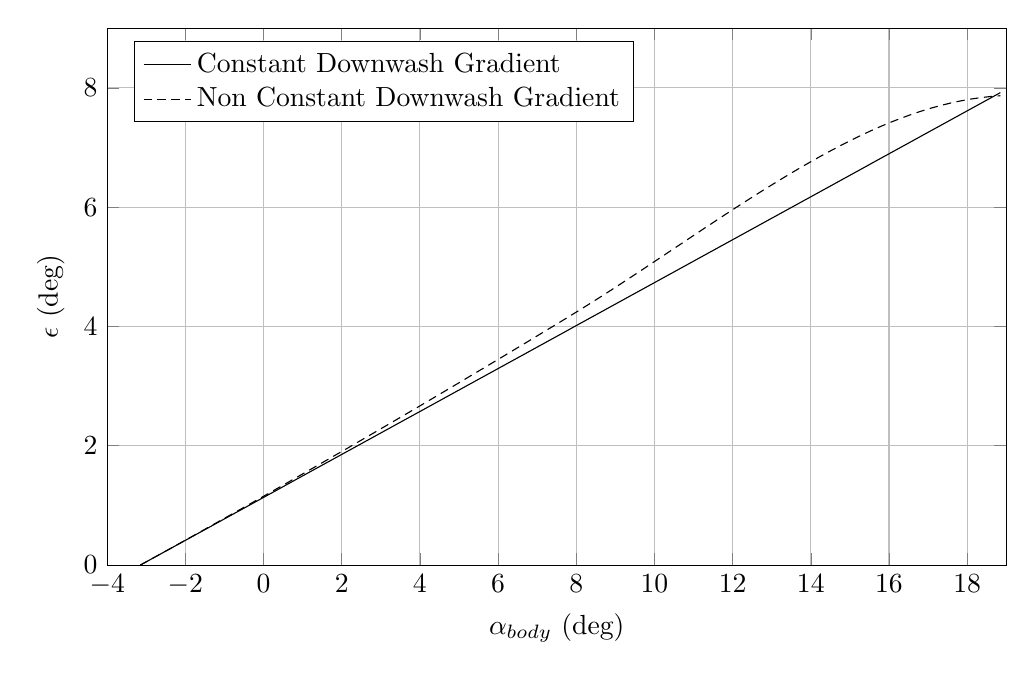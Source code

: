 %Epsilon vs Alpha Body NEW
\begin{tikzpicture}

\begin{axis}[
width=13cm,
height=8.4cm,
scaled ticks=false, tick label style={/pgf/number format/fixed},
xmin=-4,
xmax=19,
xlabel={$\alpha_{body}$ (deg)},
xmajorgrids,
ymin=0,
ymax=9,
ylabel={$\epsilon$ (deg)},
ymajorgrids,
legend style={at={(0.03,0.9)},anchor=west,draw=black,fill=white,legend cell align=left},
legend entries = {Constant Downwash Gradient\\Non Constant Downwash Gradient\\}
]

\addplot [
color=black,
solid
]
table[row sep=crcr]{
-3.152	0.0\\
-2.899	0.091\\
-2.646	0.182\\
-2.393	0.273\\
-2.14	0.364\\
-1.887	0.455\\
-1.634	0.546\\
-1.381	0.637\\
-1.129	0.728\\
-0.876	0.819\\
-0.623	0.91\\
-0.37	1.001\\
-0.117	1.092\\
0.136	1.183\\
0.389	1.274\\
0.642	1.366\\
0.894	1.457\\
1.147	1.548\\
1.4	1.639\\
1.653	1.73\\
1.906	1.821\\
2.159	1.912\\
2.412	2.003\\
2.665	2.094\\
2.917	2.185\\
3.17	2.276\\
3.423	2.367\\
3.676	2.458\\
3.929	2.549\\
4.182	2.64\\
4.435	2.731\\
4.688	2.822\\
4.94	2.913\\
5.193	3.004\\
5.446	3.095\\
5.699	3.186\\
5.952	3.277\\
6.205	3.368\\
6.458	3.459\\
6.711	3.55\\
6.963	3.641\\
7.216	3.732\\
7.469	3.823\\
7.722	3.914\\
7.975	4.006\\
8.228	4.097\\
8.481	4.188\\
8.734	4.279\\
8.986	4.37\\
9.239	4.461\\
9.492	4.552\\
9.745	4.643\\
9.998	4.734\\
10.251	4.825\\
10.504	4.916\\
10.757	5.007\\
11.009	5.098\\
11.262	5.189\\
11.515	5.28\\
11.768	5.371\\
12.021	5.462\\
12.274	5.553\\
12.527	5.644\\
12.779	5.735\\
13.032	5.826\\
13.285	5.917\\
13.538	6.008\\
13.791	6.099\\
14.044	6.19\\
14.297	6.281\\
14.55	6.372\\
14.802	6.463\\
15.055	6.554\\
15.308	6.645\\
15.561	6.737\\
15.814	6.828\\
16.067	6.919\\
16.32	7.01\\
16.573	7.101\\
16.825	7.192\\
17.078	7.283\\
17.331	7.374\\
17.584	7.465\\
17.837	7.556\\
18.09	7.647\\
18.343	7.738\\
18.596	7.829\\
18.848	7.92\\
};

\addplot [
color=black,
densely dashed
]
table[row sep=crcr]{
-3.152	0.0\\
-2.899	0.091\\
-2.646	0.183\\
-2.393	0.274\\
-2.14	0.366\\
-1.887	0.459\\
-1.634	0.551\\
-1.381	0.644\\
-1.129	0.737\\
-0.876	0.83\\
-0.623	0.923\\
-0.37	1.017\\
-0.117	1.11\\
0.136	1.204\\
0.389	1.299\\
0.642	1.393\\
0.894	1.488\\
1.147	1.583\\
1.4	1.678\\
1.653	1.773\\
1.906	1.869\\
2.159	1.964\\
2.412	2.061\\
2.665	2.157\\
2.917	2.253\\
3.17	2.35\\
3.423	2.447\\
3.676	2.544\\
3.929	2.641\\
4.182	2.739\\
4.435	2.837\\
4.688	2.935\\
4.94	3.033\\
5.193	3.132\\
5.446	3.231\\
5.699	3.329\\
5.952	3.429\\
6.205	3.528\\
6.458	3.628\\
6.711	3.727\\
6.963	3.828\\
7.216	3.928\\
7.469	4.028\\
7.722	4.129\\
7.975	4.231\\
8.228	4.334\\
8.481	4.438\\
8.734	4.543\\
8.986	4.65\\
9.239	4.758\\
9.492	4.867\\
9.745	4.976\\
9.998	5.087\\
10.251	5.197\\
10.504	5.308\\
10.757	5.418\\
11.009	5.529\\
11.262	5.639\\
11.515	5.749\\
11.768	5.858\\
12.021	5.966\\
12.274	6.073\\
12.527	6.179\\
12.779	6.283\\
13.032	6.386\\
13.285	6.487\\
13.538	6.587\\
13.791	6.684\\
14.044	6.778\\
14.297	6.871\\
14.55	6.96\\
14.802	7.047\\
15.055	7.131\\
15.308	7.211\\
15.561	7.288\\
15.814	7.361\\
16.067	7.43\\
16.32	7.494\\
16.573	7.555\\
16.825	7.61\\
17.078	7.661\\
17.331	7.706\\
17.584	7.747\\
17.837	7.782\\
18.09	7.812\\
18.343	7.836\\
18.596	7.855\\
18.848	7.868\\
};
\end{axis}
\end{tikzpicture}%